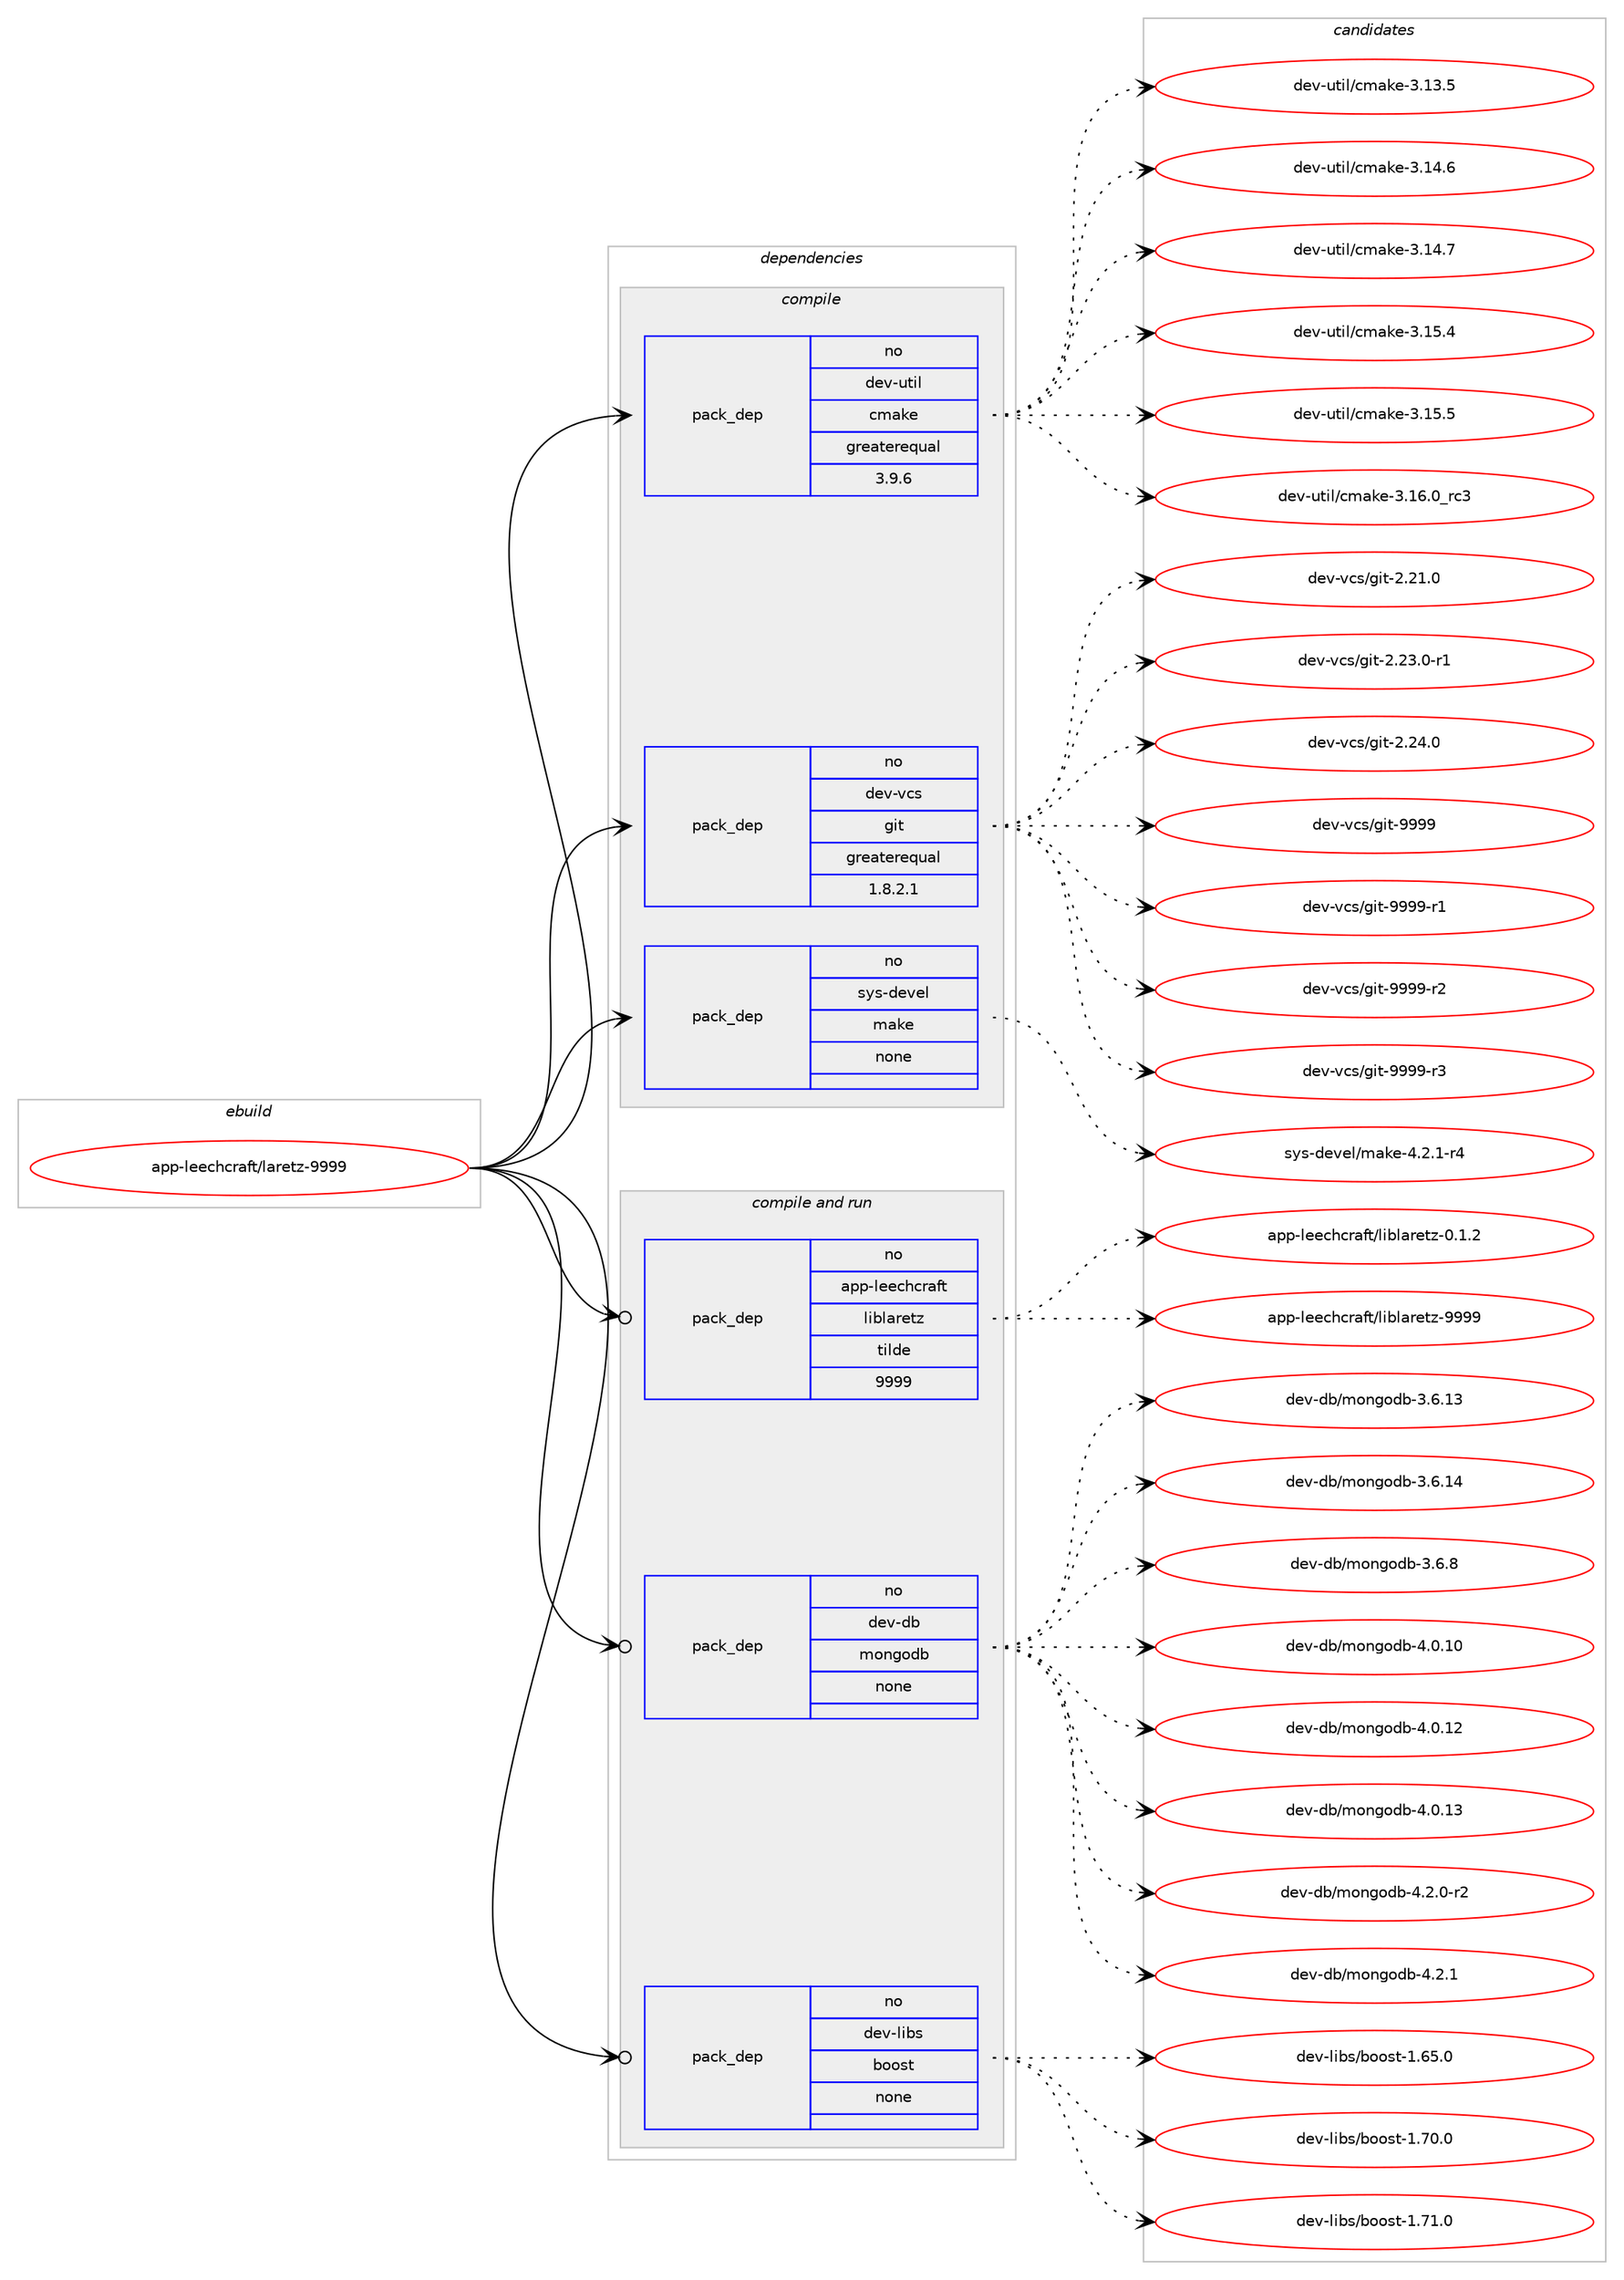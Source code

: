 digraph prolog {

# *************
# Graph options
# *************

newrank=true;
concentrate=true;
compound=true;
graph [rankdir=LR,fontname=Helvetica,fontsize=10,ranksep=1.5];#, ranksep=2.5, nodesep=0.2];
edge  [arrowhead=vee];
node  [fontname=Helvetica,fontsize=10];

# **********
# The ebuild
# **********

subgraph cluster_leftcol {
color=gray;
rank=same;
label=<<i>ebuild</i>>;
id [label="app-leechcraft/laretz-9999", color=red, width=4, href="../app-leechcraft/laretz-9999.svg"];
}

# ****************
# The dependencies
# ****************

subgraph cluster_midcol {
color=gray;
label=<<i>dependencies</i>>;
subgraph cluster_compile {
fillcolor="#eeeeee";
style=filled;
label=<<i>compile</i>>;
subgraph pack368752 {
dependency496317 [label=<<TABLE BORDER="0" CELLBORDER="1" CELLSPACING="0" CELLPADDING="4" WIDTH="220"><TR><TD ROWSPAN="6" CELLPADDING="30">pack_dep</TD></TR><TR><TD WIDTH="110">no</TD></TR><TR><TD>dev-util</TD></TR><TR><TD>cmake</TD></TR><TR><TD>greaterequal</TD></TR><TR><TD>3.9.6</TD></TR></TABLE>>, shape=none, color=blue];
}
id:e -> dependency496317:w [weight=20,style="solid",arrowhead="vee"];
subgraph pack368753 {
dependency496318 [label=<<TABLE BORDER="0" CELLBORDER="1" CELLSPACING="0" CELLPADDING="4" WIDTH="220"><TR><TD ROWSPAN="6" CELLPADDING="30">pack_dep</TD></TR><TR><TD WIDTH="110">no</TD></TR><TR><TD>dev-vcs</TD></TR><TR><TD>git</TD></TR><TR><TD>greaterequal</TD></TR><TR><TD>1.8.2.1</TD></TR></TABLE>>, shape=none, color=blue];
}
id:e -> dependency496318:w [weight=20,style="solid",arrowhead="vee"];
subgraph pack368754 {
dependency496319 [label=<<TABLE BORDER="0" CELLBORDER="1" CELLSPACING="0" CELLPADDING="4" WIDTH="220"><TR><TD ROWSPAN="6" CELLPADDING="30">pack_dep</TD></TR><TR><TD WIDTH="110">no</TD></TR><TR><TD>sys-devel</TD></TR><TR><TD>make</TD></TR><TR><TD>none</TD></TR><TR><TD></TD></TR></TABLE>>, shape=none, color=blue];
}
id:e -> dependency496319:w [weight=20,style="solid",arrowhead="vee"];
}
subgraph cluster_compileandrun {
fillcolor="#eeeeee";
style=filled;
label=<<i>compile and run</i>>;
subgraph pack368755 {
dependency496320 [label=<<TABLE BORDER="0" CELLBORDER="1" CELLSPACING="0" CELLPADDING="4" WIDTH="220"><TR><TD ROWSPAN="6" CELLPADDING="30">pack_dep</TD></TR><TR><TD WIDTH="110">no</TD></TR><TR><TD>app-leechcraft</TD></TR><TR><TD>liblaretz</TD></TR><TR><TD>tilde</TD></TR><TR><TD>9999</TD></TR></TABLE>>, shape=none, color=blue];
}
id:e -> dependency496320:w [weight=20,style="solid",arrowhead="odotvee"];
subgraph pack368756 {
dependency496321 [label=<<TABLE BORDER="0" CELLBORDER="1" CELLSPACING="0" CELLPADDING="4" WIDTH="220"><TR><TD ROWSPAN="6" CELLPADDING="30">pack_dep</TD></TR><TR><TD WIDTH="110">no</TD></TR><TR><TD>dev-db</TD></TR><TR><TD>mongodb</TD></TR><TR><TD>none</TD></TR><TR><TD></TD></TR></TABLE>>, shape=none, color=blue];
}
id:e -> dependency496321:w [weight=20,style="solid",arrowhead="odotvee"];
subgraph pack368757 {
dependency496322 [label=<<TABLE BORDER="0" CELLBORDER="1" CELLSPACING="0" CELLPADDING="4" WIDTH="220"><TR><TD ROWSPAN="6" CELLPADDING="30">pack_dep</TD></TR><TR><TD WIDTH="110">no</TD></TR><TR><TD>dev-libs</TD></TR><TR><TD>boost</TD></TR><TR><TD>none</TD></TR><TR><TD></TD></TR></TABLE>>, shape=none, color=blue];
}
id:e -> dependency496322:w [weight=20,style="solid",arrowhead="odotvee"];
}
subgraph cluster_run {
fillcolor="#eeeeee";
style=filled;
label=<<i>run</i>>;
}
}

# **************
# The candidates
# **************

subgraph cluster_choices {
rank=same;
color=gray;
label=<<i>candidates</i>>;

subgraph choice368752 {
color=black;
nodesep=1;
choice1001011184511711610510847991099710710145514649514653 [label="dev-util/cmake-3.13.5", color=red, width=4,href="../dev-util/cmake-3.13.5.svg"];
choice1001011184511711610510847991099710710145514649524654 [label="dev-util/cmake-3.14.6", color=red, width=4,href="../dev-util/cmake-3.14.6.svg"];
choice1001011184511711610510847991099710710145514649524655 [label="dev-util/cmake-3.14.7", color=red, width=4,href="../dev-util/cmake-3.14.7.svg"];
choice1001011184511711610510847991099710710145514649534652 [label="dev-util/cmake-3.15.4", color=red, width=4,href="../dev-util/cmake-3.15.4.svg"];
choice1001011184511711610510847991099710710145514649534653 [label="dev-util/cmake-3.15.5", color=red, width=4,href="../dev-util/cmake-3.15.5.svg"];
choice1001011184511711610510847991099710710145514649544648951149951 [label="dev-util/cmake-3.16.0_rc3", color=red, width=4,href="../dev-util/cmake-3.16.0_rc3.svg"];
dependency496317:e -> choice1001011184511711610510847991099710710145514649514653:w [style=dotted,weight="100"];
dependency496317:e -> choice1001011184511711610510847991099710710145514649524654:w [style=dotted,weight="100"];
dependency496317:e -> choice1001011184511711610510847991099710710145514649524655:w [style=dotted,weight="100"];
dependency496317:e -> choice1001011184511711610510847991099710710145514649534652:w [style=dotted,weight="100"];
dependency496317:e -> choice1001011184511711610510847991099710710145514649534653:w [style=dotted,weight="100"];
dependency496317:e -> choice1001011184511711610510847991099710710145514649544648951149951:w [style=dotted,weight="100"];
}
subgraph choice368753 {
color=black;
nodesep=1;
choice10010111845118991154710310511645504650494648 [label="dev-vcs/git-2.21.0", color=red, width=4,href="../dev-vcs/git-2.21.0.svg"];
choice100101118451189911547103105116455046505146484511449 [label="dev-vcs/git-2.23.0-r1", color=red, width=4,href="../dev-vcs/git-2.23.0-r1.svg"];
choice10010111845118991154710310511645504650524648 [label="dev-vcs/git-2.24.0", color=red, width=4,href="../dev-vcs/git-2.24.0.svg"];
choice1001011184511899115471031051164557575757 [label="dev-vcs/git-9999", color=red, width=4,href="../dev-vcs/git-9999.svg"];
choice10010111845118991154710310511645575757574511449 [label="dev-vcs/git-9999-r1", color=red, width=4,href="../dev-vcs/git-9999-r1.svg"];
choice10010111845118991154710310511645575757574511450 [label="dev-vcs/git-9999-r2", color=red, width=4,href="../dev-vcs/git-9999-r2.svg"];
choice10010111845118991154710310511645575757574511451 [label="dev-vcs/git-9999-r3", color=red, width=4,href="../dev-vcs/git-9999-r3.svg"];
dependency496318:e -> choice10010111845118991154710310511645504650494648:w [style=dotted,weight="100"];
dependency496318:e -> choice100101118451189911547103105116455046505146484511449:w [style=dotted,weight="100"];
dependency496318:e -> choice10010111845118991154710310511645504650524648:w [style=dotted,weight="100"];
dependency496318:e -> choice1001011184511899115471031051164557575757:w [style=dotted,weight="100"];
dependency496318:e -> choice10010111845118991154710310511645575757574511449:w [style=dotted,weight="100"];
dependency496318:e -> choice10010111845118991154710310511645575757574511450:w [style=dotted,weight="100"];
dependency496318:e -> choice10010111845118991154710310511645575757574511451:w [style=dotted,weight="100"];
}
subgraph choice368754 {
color=black;
nodesep=1;
choice1151211154510010111810110847109971071014552465046494511452 [label="sys-devel/make-4.2.1-r4", color=red, width=4,href="../sys-devel/make-4.2.1-r4.svg"];
dependency496319:e -> choice1151211154510010111810110847109971071014552465046494511452:w [style=dotted,weight="100"];
}
subgraph choice368755 {
color=black;
nodesep=1;
choice9711211245108101101991049911497102116471081059810897114101116122454846494650 [label="app-leechcraft/liblaretz-0.1.2", color=red, width=4,href="../app-leechcraft/liblaretz-0.1.2.svg"];
choice97112112451081011019910499114971021164710810598108971141011161224557575757 [label="app-leechcraft/liblaretz-9999", color=red, width=4,href="../app-leechcraft/liblaretz-9999.svg"];
dependency496320:e -> choice9711211245108101101991049911497102116471081059810897114101116122454846494650:w [style=dotted,weight="100"];
dependency496320:e -> choice97112112451081011019910499114971021164710810598108971141011161224557575757:w [style=dotted,weight="100"];
}
subgraph choice368756 {
color=black;
nodesep=1;
choice1001011184510098471091111101031111009845514654464951 [label="dev-db/mongodb-3.6.13", color=red, width=4,href="../dev-db/mongodb-3.6.13.svg"];
choice1001011184510098471091111101031111009845514654464952 [label="dev-db/mongodb-3.6.14", color=red, width=4,href="../dev-db/mongodb-3.6.14.svg"];
choice10010111845100984710911111010311110098455146544656 [label="dev-db/mongodb-3.6.8", color=red, width=4,href="../dev-db/mongodb-3.6.8.svg"];
choice1001011184510098471091111101031111009845524648464948 [label="dev-db/mongodb-4.0.10", color=red, width=4,href="../dev-db/mongodb-4.0.10.svg"];
choice1001011184510098471091111101031111009845524648464950 [label="dev-db/mongodb-4.0.12", color=red, width=4,href="../dev-db/mongodb-4.0.12.svg"];
choice1001011184510098471091111101031111009845524648464951 [label="dev-db/mongodb-4.0.13", color=red, width=4,href="../dev-db/mongodb-4.0.13.svg"];
choice100101118451009847109111110103111100984552465046484511450 [label="dev-db/mongodb-4.2.0-r2", color=red, width=4,href="../dev-db/mongodb-4.2.0-r2.svg"];
choice10010111845100984710911111010311110098455246504649 [label="dev-db/mongodb-4.2.1", color=red, width=4,href="../dev-db/mongodb-4.2.1.svg"];
dependency496321:e -> choice1001011184510098471091111101031111009845514654464951:w [style=dotted,weight="100"];
dependency496321:e -> choice1001011184510098471091111101031111009845514654464952:w [style=dotted,weight="100"];
dependency496321:e -> choice10010111845100984710911111010311110098455146544656:w [style=dotted,weight="100"];
dependency496321:e -> choice1001011184510098471091111101031111009845524648464948:w [style=dotted,weight="100"];
dependency496321:e -> choice1001011184510098471091111101031111009845524648464950:w [style=dotted,weight="100"];
dependency496321:e -> choice1001011184510098471091111101031111009845524648464951:w [style=dotted,weight="100"];
dependency496321:e -> choice100101118451009847109111110103111100984552465046484511450:w [style=dotted,weight="100"];
dependency496321:e -> choice10010111845100984710911111010311110098455246504649:w [style=dotted,weight="100"];
}
subgraph choice368757 {
color=black;
nodesep=1;
choice1001011184510810598115479811111111511645494654534648 [label="dev-libs/boost-1.65.0", color=red, width=4,href="../dev-libs/boost-1.65.0.svg"];
choice1001011184510810598115479811111111511645494655484648 [label="dev-libs/boost-1.70.0", color=red, width=4,href="../dev-libs/boost-1.70.0.svg"];
choice1001011184510810598115479811111111511645494655494648 [label="dev-libs/boost-1.71.0", color=red, width=4,href="../dev-libs/boost-1.71.0.svg"];
dependency496322:e -> choice1001011184510810598115479811111111511645494654534648:w [style=dotted,weight="100"];
dependency496322:e -> choice1001011184510810598115479811111111511645494655484648:w [style=dotted,weight="100"];
dependency496322:e -> choice1001011184510810598115479811111111511645494655494648:w [style=dotted,weight="100"];
}
}

}

